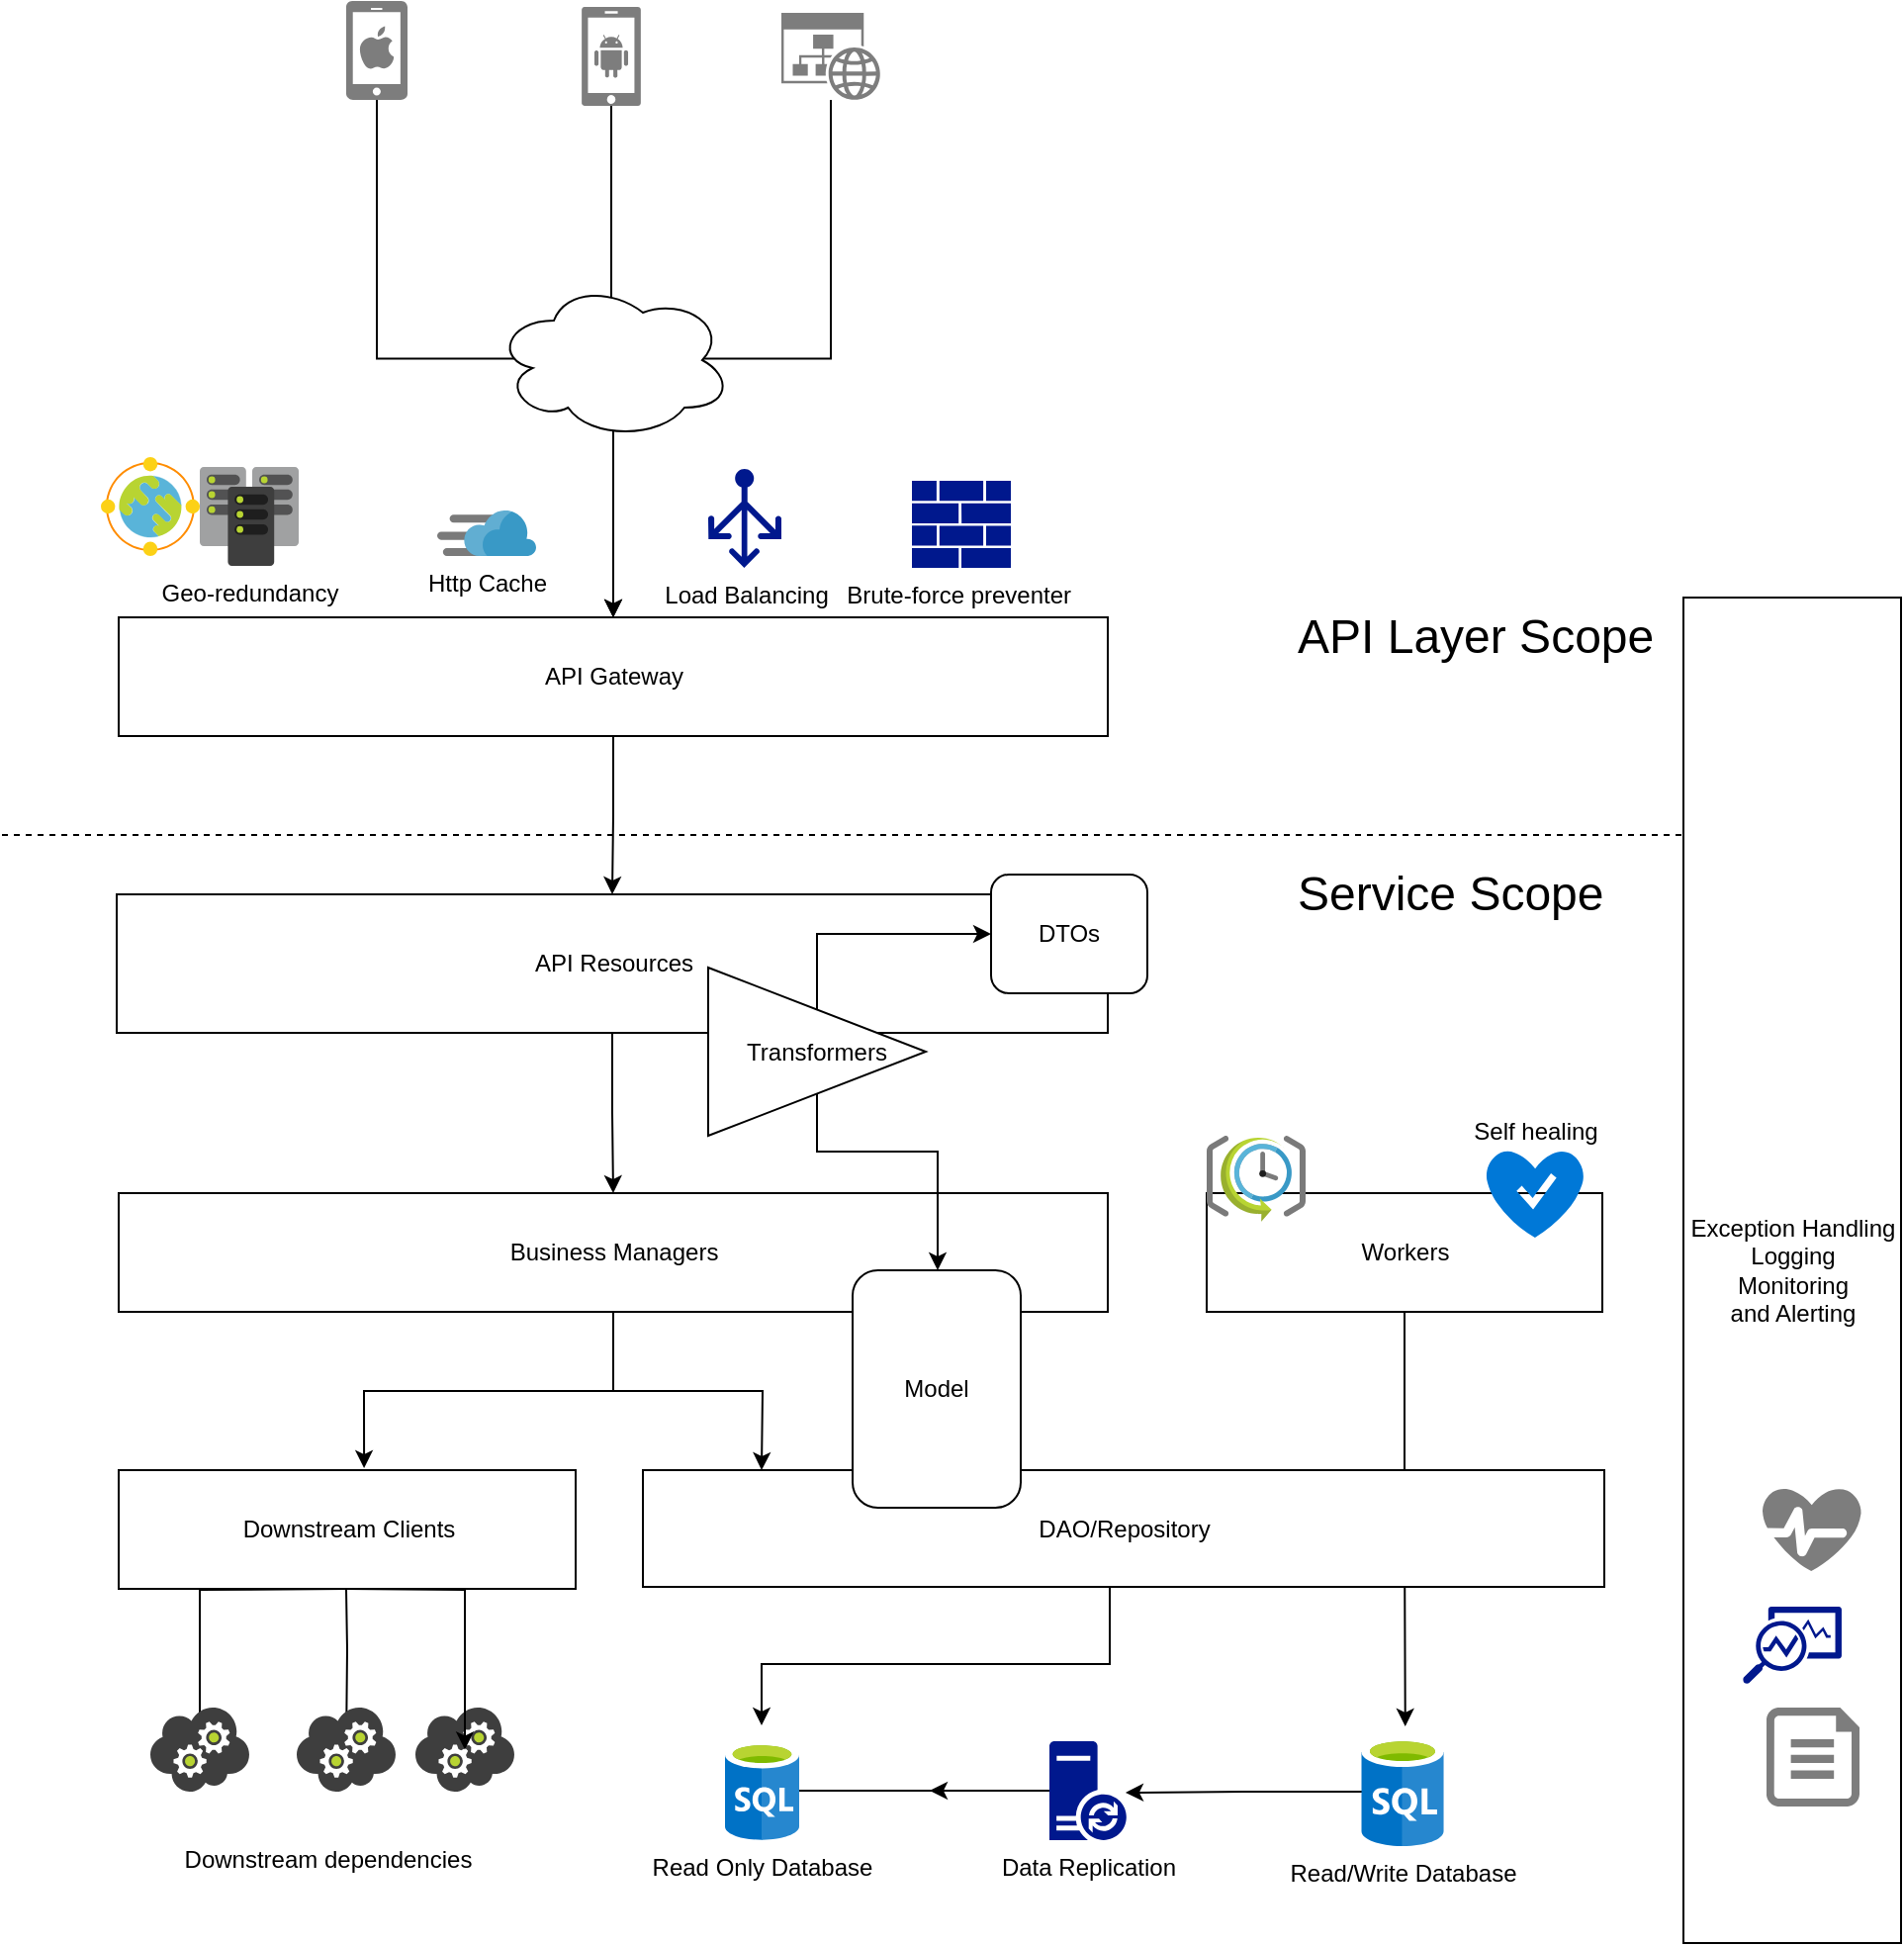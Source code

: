 <mxfile version="10.7.3" type="github"><diagram id="nhDI-zO_HNIElD1FUCaW" name="Page-1"><mxGraphModel dx="918" dy="621" grid="1" gridSize="10" guides="1" tooltips="1" connect="1" arrows="1" fold="1" page="1" pageScale="1" pageWidth="850" pageHeight="1100" math="0" shadow="0"><root><mxCell id="0"/><mxCell id="1" parent="0"/><mxCell id="p6QKR0S2DKwygrrhNa-E-15" value="" style="edgeStyle=orthogonalEdgeStyle;rounded=0;orthogonalLoop=1;jettySize=auto;html=1;" edge="1" parent="1" source="p6QKR0S2DKwygrrhNa-E-1" target="p6QKR0S2DKwygrrhNa-E-11"><mxGeometry relative="1" as="geometry"/></mxCell><mxCell id="p6QKR0S2DKwygrrhNa-E-1" value="API Gateway" style="verticalLabelPosition=middle;verticalAlign=middle;html=1;shape=mxgraph.basic.rect;fillColor=#ffffff;fillColor2=none;strokeColor=#000000;strokeWidth=1;size=20;indent=5;labelPosition=center;align=center;" vertex="1" parent="1"><mxGeometry x="59" y="330" width="500" height="60" as="geometry"/></mxCell><mxCell id="p6QKR0S2DKwygrrhNa-E-42" value="" style="edgeStyle=orthogonalEdgeStyle;rounded=0;orthogonalLoop=1;jettySize=auto;html=1;" edge="1" parent="1" source="p6QKR0S2DKwygrrhNa-E-8" target="p6QKR0S2DKwygrrhNa-E-1"><mxGeometry relative="1" as="geometry"/></mxCell><mxCell id="p6QKR0S2DKwygrrhNa-E-8" value="" style="pointerEvents=1;shadow=0;dashed=0;html=1;strokeColor=none;labelPosition=center;verticalLabelPosition=bottom;verticalAlign=top;align=center;shape=mxgraph.mscae.enterprise.iphone;fillColor=#7D7D7D;" vertex="1" parent="1"><mxGeometry x="174" y="18.5" width="31" height="50" as="geometry"/></mxCell><mxCell id="p6QKR0S2DKwygrrhNa-E-44" value="" style="edgeStyle=orthogonalEdgeStyle;rounded=0;orthogonalLoop=1;jettySize=auto;html=1;" edge="1" parent="1" source="p6QKR0S2DKwygrrhNa-E-9" target="p6QKR0S2DKwygrrhNa-E-1"><mxGeometry relative="1" as="geometry"/></mxCell><mxCell id="p6QKR0S2DKwygrrhNa-E-9" value="" style="pointerEvents=1;shadow=0;dashed=0;html=1;strokeColor=none;labelPosition=center;verticalLabelPosition=bottom;verticalAlign=top;align=center;shape=mxgraph.mscae.enterprise.android_phone;fillColor=#7D7D7D;" vertex="1" parent="1"><mxGeometry x="293" y="21.5" width="30" height="50" as="geometry"/></mxCell><mxCell id="p6QKR0S2DKwygrrhNa-E-43" value="" style="edgeStyle=orthogonalEdgeStyle;rounded=0;orthogonalLoop=1;jettySize=auto;html=1;" edge="1" parent="1" source="p6QKR0S2DKwygrrhNa-E-10" target="p6QKR0S2DKwygrrhNa-E-1"><mxGeometry relative="1" as="geometry"/></mxCell><mxCell id="p6QKR0S2DKwygrrhNa-E-10" value="" style="pointerEvents=1;shadow=0;dashed=0;html=1;strokeColor=none;labelPosition=center;verticalLabelPosition=bottom;verticalAlign=top;align=center;shape=mxgraph.mscae.enterprise.website_generic;fillColor=#7D7D7D;" vertex="1" parent="1"><mxGeometry x="394" y="24.5" width="50" height="44" as="geometry"/></mxCell><mxCell id="p6QKR0S2DKwygrrhNa-E-13" value="" style="edgeStyle=orthogonalEdgeStyle;rounded=0;orthogonalLoop=1;jettySize=auto;html=1;" edge="1" parent="1" source="p6QKR0S2DKwygrrhNa-E-11" target="p6QKR0S2DKwygrrhNa-E-12"><mxGeometry relative="1" as="geometry"/></mxCell><mxCell id="p6QKR0S2DKwygrrhNa-E-11" value="API Resources" style="verticalLabelPosition=middle;verticalAlign=middle;html=1;shape=mxgraph.basic.rect;fillColor=#ffffff;fillColor2=none;strokeColor=#000000;strokeWidth=1;size=20;indent=5;labelPosition=center;align=center;" vertex="1" parent="1"><mxGeometry x="58" y="470" width="501" height="70" as="geometry"/></mxCell><mxCell id="p6QKR0S2DKwygrrhNa-E-17" value="" style="edgeStyle=orthogonalEdgeStyle;rounded=0;orthogonalLoop=1;jettySize=auto;html=1;" edge="1" parent="1" source="p6QKR0S2DKwygrrhNa-E-12"><mxGeometry relative="1" as="geometry"><mxPoint x="384" y="761" as="targetPoint"/></mxGeometry></mxCell><mxCell id="p6QKR0S2DKwygrrhNa-E-69" style="edgeStyle=orthogonalEdgeStyle;rounded=0;orthogonalLoop=1;jettySize=auto;html=1;entryX=0.537;entryY=-0.017;entryDx=0;entryDy=0;entryPerimeter=0;" edge="1" parent="1" source="p6QKR0S2DKwygrrhNa-E-12" target="p6QKR0S2DKwygrrhNa-E-38"><mxGeometry relative="1" as="geometry"/></mxCell><mxCell id="p6QKR0S2DKwygrrhNa-E-12" value="Business Managers" style="verticalLabelPosition=middle;verticalAlign=middle;html=1;shape=mxgraph.basic.rect;fillColor=#ffffff;fillColor2=none;strokeColor=#000000;strokeWidth=1;size=20;indent=5;labelPosition=center;align=center;" vertex="1" parent="1"><mxGeometry x="59" y="621" width="500" height="60" as="geometry"/></mxCell><mxCell id="p6QKR0S2DKwygrrhNa-E-18" value="" style="aspect=fixed;html=1;perimeter=none;align=center;shadow=0;dashed=0;image;fontSize=12;image=img/lib/mscae/Cloud_Service.svg;" vertex="1" parent="1"><mxGeometry x="209" y="881" width="50" height="42.5" as="geometry"/></mxCell><mxCell id="p6QKR0S2DKwygrrhNa-E-34" value="" style="edgeStyle=orthogonalEdgeStyle;rounded=0;orthogonalLoop=1;jettySize=auto;html=1;entryX=0.987;entryY=0.52;entryDx=0;entryDy=0;entryPerimeter=0;" edge="1" parent="1" source="p6QKR0S2DKwygrrhNa-E-21" target="p6QKR0S2DKwygrrhNa-E-25"><mxGeometry relative="1" as="geometry"><mxPoint x="586" y="919.5" as="targetPoint"/></mxGeometry></mxCell><mxCell id="p6QKR0S2DKwygrrhNa-E-21" value="Read/Write Database" style="aspect=fixed;html=1;perimeter=none;align=center;shadow=0;dashed=0;image;fontSize=12;image=img/lib/mscae/SQL_Database_generic.svg;" vertex="1" parent="1"><mxGeometry x="687" y="896" width="42" height="55" as="geometry"/></mxCell><mxCell id="p6QKR0S2DKwygrrhNa-E-24" style="edgeStyle=orthogonalEdgeStyle;rounded=0;orthogonalLoop=1;jettySize=auto;html=1;entryX=0.533;entryY=-0.1;entryDx=0;entryDy=0;entryPerimeter=0;" edge="1" parent="1" source="p6QKR0S2DKwygrrhNa-E-22" target="p6QKR0S2DKwygrrhNa-E-21"><mxGeometry relative="1" as="geometry"/></mxCell><mxCell id="p6QKR0S2DKwygrrhNa-E-22" value="Workers" style="verticalLabelPosition=middle;verticalAlign=middle;html=1;shape=mxgraph.basic.rect;fillColor=#ffffff;fillColor2=none;strokeColor=#000000;strokeWidth=1;size=20;indent=5;labelPosition=center;align=center;" vertex="1" parent="1"><mxGeometry x="609" y="621" width="200" height="60" as="geometry"/></mxCell><mxCell id="p6QKR0S2DKwygrrhNa-E-27" style="edgeStyle=orthogonalEdgeStyle;rounded=0;orthogonalLoop=1;jettySize=auto;html=1;exitX=0;exitY=0.5;exitDx=0;exitDy=0;exitPerimeter=0;" edge="1" parent="1" source="p6QKR0S2DKwygrrhNa-E-25" target="p6QKR0S2DKwygrrhNa-E-26"><mxGeometry relative="1" as="geometry"/></mxCell><mxCell id="p6QKR0S2DKwygrrhNa-E-31" value="" style="edgeStyle=orthogonalEdgeStyle;rounded=0;orthogonalLoop=1;jettySize=auto;html=1;" edge="1" parent="1" source="p6QKR0S2DKwygrrhNa-E-25"><mxGeometry relative="1" as="geometry"><mxPoint x="469" y="923" as="targetPoint"/></mxGeometry></mxCell><mxCell id="p6QKR0S2DKwygrrhNa-E-25" value="Data Replication" style="pointerEvents=1;shadow=0;dashed=0;html=1;strokeColor=none;labelPosition=center;verticalLabelPosition=bottom;verticalAlign=top;align=center;shape=mxgraph.mscae.enterprise.database_synchronization;fillColor=#00188D;" vertex="1" parent="1"><mxGeometry x="529.5" y="898" width="39" height="50" as="geometry"/></mxCell><mxCell id="p6QKR0S2DKwygrrhNa-E-26" value="Read Only Database" style="aspect=fixed;html=1;perimeter=none;align=center;shadow=0;dashed=0;image;fontSize=12;image=img/lib/mscae/SQL_Database_generic.svg;" vertex="1" parent="1"><mxGeometry x="365.5" y="898" width="37.5" height="50" as="geometry"/></mxCell><mxCell id="p6QKR0S2DKwygrrhNa-E-57" style="edgeStyle=orthogonalEdgeStyle;rounded=0;orthogonalLoop=1;jettySize=auto;html=1;" edge="1" parent="1" source="p6QKR0S2DKwygrrhNa-E-35"><mxGeometry relative="1" as="geometry"><mxPoint x="384" y="890" as="targetPoint"/><Array as="points"><mxPoint x="560" y="859"/><mxPoint x="384" y="859"/></Array></mxGeometry></mxCell><mxCell id="p6QKR0S2DKwygrrhNa-E-35" value="DAO/Repository" style="verticalLabelPosition=middle;verticalAlign=middle;html=1;shape=mxgraph.basic.rect;fillColor=#ffffff;fillColor2=none;strokeColor=#000000;strokeWidth=1;size=20;indent=5;labelPosition=center;align=center;" vertex="1" parent="1"><mxGeometry x="324" y="761" width="486" height="59" as="geometry"/></mxCell><mxCell id="p6QKR0S2DKwygrrhNa-E-59" style="edgeStyle=orthogonalEdgeStyle;rounded=0;orthogonalLoop=1;jettySize=auto;html=1;entryX=0.25;entryY=0;entryDx=0;entryDy=0;" edge="1" parent="1" target="p6QKR0S2DKwygrrhNa-E-18"><mxGeometry relative="1" as="geometry"><mxPoint x="174" y="821" as="sourcePoint"/></mxGeometry></mxCell><mxCell id="p6QKR0S2DKwygrrhNa-E-62" style="edgeStyle=orthogonalEdgeStyle;rounded=0;orthogonalLoop=1;jettySize=auto;html=1;" edge="1" parent="1" target="p6QKR0S2DKwygrrhNa-E-61"><mxGeometry relative="1" as="geometry"><mxPoint x="174" y="821" as="sourcePoint"/></mxGeometry></mxCell><mxCell id="p6QKR0S2DKwygrrhNa-E-63" style="edgeStyle=orthogonalEdgeStyle;rounded=0;orthogonalLoop=1;jettySize=auto;html=1;" edge="1" parent="1" target="p6QKR0S2DKwygrrhNa-E-60"><mxGeometry relative="1" as="geometry"><mxPoint x="174" y="821" as="sourcePoint"/></mxGeometry></mxCell><mxCell id="p6QKR0S2DKwygrrhNa-E-38" value="Downstream Clients" style="verticalLabelPosition=middle;verticalAlign=middle;html=1;shape=mxgraph.basic.rect;fillColor=#ffffff;fillColor2=none;strokeColor=#000000;strokeWidth=1;size=20;indent=5;labelPosition=center;align=center;" vertex="1" parent="1"><mxGeometry x="59" y="761" width="231" height="60" as="geometry"/></mxCell><mxCell id="p6QKR0S2DKwygrrhNa-E-45" value="Brute-force preventer&amp;nbsp;" style="pointerEvents=1;shadow=0;dashed=0;html=1;strokeColor=none;labelPosition=center;verticalLabelPosition=bottom;verticalAlign=top;align=center;shape=mxgraph.mscae.enterprise.firewall;fillColor=#00188D;" vertex="1" parent="1"><mxGeometry x="460" y="261" width="50" height="44" as="geometry"/></mxCell><mxCell id="p6QKR0S2DKwygrrhNa-E-46" value="Load Balancing" style="pointerEvents=1;shadow=0;dashed=0;html=1;strokeColor=none;labelPosition=center;verticalLabelPosition=bottom;verticalAlign=top;align=center;shape=mxgraph.azure.load_balancer_generic;fillColor=#00188D;" vertex="1" parent="1"><mxGeometry x="357" y="255" width="37" height="50" as="geometry"/></mxCell><mxCell id="p6QKR0S2DKwygrrhNa-E-49" value="Http Cache" style="aspect=fixed;html=1;perimeter=none;align=center;shadow=0;dashed=0;image;fontSize=12;image=img/lib/mscae/Content_Delivery_Network.svg;" vertex="1" parent="1"><mxGeometry x="220" y="276" width="50" height="23" as="geometry"/></mxCell><mxCell id="p6QKR0S2DKwygrrhNa-E-50" value="Geo&lt;span&gt;-&lt;/span&gt;redundancy" style="aspect=fixed;html=1;perimeter=none;align=center;shadow=0;dashed=0;image;fontSize=12;image=img/lib/mscae/DirectorySync.svg;" vertex="1" parent="1"><mxGeometry x="100" y="254" width="50" height="50" as="geometry"/></mxCell><mxCell id="p6QKR0S2DKwygrrhNa-E-53" value="" style="endArrow=none;dashed=1;html=1;" edge="1" parent="1"><mxGeometry width="50" height="50" relative="1" as="geometry"><mxPoint y="440" as="sourcePoint"/><mxPoint x="850" y="440" as="targetPoint"/></mxGeometry></mxCell><mxCell id="p6QKR0S2DKwygrrhNa-E-54" value="" style="ellipse;shape=cloud;whiteSpace=wrap;html=1;" vertex="1" parent="1"><mxGeometry x="249" y="160" width="120" height="80" as="geometry"/></mxCell><mxCell id="p6QKR0S2DKwygrrhNa-E-55" value="&lt;h1&gt;&lt;span style=&quot;font-weight: normal&quot;&gt;Service Scope&lt;/span&gt;&lt;/h1&gt;" style="text;html=1;strokeColor=none;fillColor=none;spacing=5;spacingTop=-20;whiteSpace=wrap;overflow=hidden;rounded=0;" vertex="1" parent="1"><mxGeometry x="650" y="450" width="190" height="80" as="geometry"/></mxCell><mxCell id="p6QKR0S2DKwygrrhNa-E-56" value="&lt;h1&gt;&lt;span style=&quot;font-weight: normal&quot;&gt;API Layer Scope&lt;/span&gt;&lt;/h1&gt;" style="text;html=1;strokeColor=none;fillColor=none;spacing=5;spacingTop=-20;whiteSpace=wrap;overflow=hidden;rounded=0;" vertex="1" parent="1"><mxGeometry x="650" y="320" width="190" height="80" as="geometry"/></mxCell><mxCell id="p6QKR0S2DKwygrrhNa-E-60" value="" style="aspect=fixed;html=1;perimeter=none;align=center;shadow=0;dashed=0;image;fontSize=12;image=img/lib/mscae/Cloud_Service.svg;" vertex="1" parent="1"><mxGeometry x="149" y="881" width="50" height="42.5" as="geometry"/></mxCell><mxCell id="p6QKR0S2DKwygrrhNa-E-61" value="" style="aspect=fixed;html=1;perimeter=none;align=center;shadow=0;dashed=0;image;fontSize=12;image=img/lib/mscae/Cloud_Service.svg;" vertex="1" parent="1"><mxGeometry x="75" y="881" width="50" height="42.5" as="geometry"/></mxCell><mxCell id="p6QKR0S2DKwygrrhNa-E-65" value="Downstream dependencies" style="text;html=1;strokeColor=none;fillColor=none;align=center;verticalAlign=middle;whiteSpace=wrap;rounded=0;" vertex="1" parent="1"><mxGeometry x="80" y="948" width="170" height="20" as="geometry"/></mxCell><mxCell id="p6QKR0S2DKwygrrhNa-E-66" value="Model" style="rounded=1;whiteSpace=wrap;html=1;" vertex="1" parent="1"><mxGeometry x="430" y="660" width="85" height="120" as="geometry"/></mxCell><mxCell id="p6QKR0S2DKwygrrhNa-E-71" style="edgeStyle=orthogonalEdgeStyle;rounded=0;orthogonalLoop=1;jettySize=auto;html=1;" edge="1" parent="1" source="p6QKR0S2DKwygrrhNa-E-67" target="p6QKR0S2DKwygrrhNa-E-66"><mxGeometry relative="1" as="geometry"><Array as="points"><mxPoint x="412" y="600"/><mxPoint x="473" y="600"/></Array></mxGeometry></mxCell><mxCell id="p6QKR0S2DKwygrrhNa-E-76" style="edgeStyle=orthogonalEdgeStyle;rounded=0;orthogonalLoop=1;jettySize=auto;html=1;entryX=0;entryY=0.5;entryDx=0;entryDy=0;" edge="1" parent="1" source="p6QKR0S2DKwygrrhNa-E-67" target="p6QKR0S2DKwygrrhNa-E-72"><mxGeometry relative="1" as="geometry"><Array as="points"><mxPoint x="412" y="490"/></Array></mxGeometry></mxCell><mxCell id="p6QKR0S2DKwygrrhNa-E-67" value="Transformers" style="triangle;whiteSpace=wrap;html=1;labelPosition=center;verticalLabelPosition=middle;align=center;verticalAlign=middle;" vertex="1" parent="1"><mxGeometry x="357" y="507" width="110" height="85" as="geometry"/></mxCell><mxCell id="p6QKR0S2DKwygrrhNa-E-72" value="DTOs" style="rounded=1;whiteSpace=wrap;html=1;" vertex="1" parent="1"><mxGeometry x="500" y="460" width="79" height="60" as="geometry"/></mxCell><mxCell id="p6QKR0S2DKwygrrhNa-E-77" value="Self healing" style="pointerEvents=1;shadow=0;dashed=0;html=1;strokeColor=none;labelPosition=center;verticalLabelPosition=top;verticalAlign=bottom;align=center;shape=mxgraph.azure.healthy;fillColor=#0078D7;" vertex="1" parent="1"><mxGeometry x="750" y="598.5" width="50" height="45" as="geometry"/></mxCell><mxCell id="p6QKR0S2DKwygrrhNa-E-78" value="Exception Handling&lt;br&gt;Logging&lt;br&gt;Monitoring&lt;br&gt;and Alerting&lt;br&gt;" style="verticalLabelPosition=middle;verticalAlign=middle;html=1;shape=mxgraph.basic.rect;fillColor=#ffffff;fillColor2=none;strokeColor=#000000;strokeWidth=1;size=20;indent=5;labelPosition=center;align=center;" vertex="1" parent="1"><mxGeometry x="850" y="320" width="110" height="680" as="geometry"/></mxCell><mxCell id="p6QKR0S2DKwygrrhNa-E-79" value="" style="pointerEvents=1;shadow=0;dashed=0;html=1;strokeColor=none;labelPosition=center;verticalLabelPosition=bottom;verticalAlign=top;align=center;shape=mxgraph.azure.health_monitoring;fillColor=#7D7D7D;" vertex="1" parent="1"><mxGeometry x="890" y="770" width="50" height="42" as="geometry"/></mxCell><mxCell id="p6QKR0S2DKwygrrhNa-E-80" value="" style="pointerEvents=1;shadow=0;dashed=0;html=1;strokeColor=none;labelPosition=center;verticalLabelPosition=bottom;verticalAlign=top;align=center;shape=mxgraph.mscae.enterprise.monitor_running_apps;fillColor=#00188D;" vertex="1" parent="1"><mxGeometry x="880" y="830" width="50" height="39" as="geometry"/></mxCell><mxCell id="p6QKR0S2DKwygrrhNa-E-81" value="" style="pointerEvents=1;shadow=0;dashed=0;html=1;strokeColor=none;labelPosition=center;verticalLabelPosition=bottom;verticalAlign=top;align=center;shape=mxgraph.azure.file;fillColor=#7D7D7D;" vertex="1" parent="1"><mxGeometry x="892" y="881" width="47" height="50" as="geometry"/></mxCell><mxCell id="p6QKR0S2DKwygrrhNa-E-82" value="" style="aspect=fixed;html=1;perimeter=none;align=center;shadow=0;dashed=0;image;fontSize=12;image=img/lib/mscae/GeoReplicationPremium.svg;" vertex="1" parent="1"><mxGeometry x="50" y="249" width="50" height="50" as="geometry"/></mxCell><mxCell id="p6QKR0S2DKwygrrhNa-E-83" value="" style="aspect=fixed;html=1;perimeter=none;align=center;shadow=0;dashed=0;image;fontSize=12;image=img/lib/mscae/SchedulerJobCollection.svg;" vertex="1" parent="1"><mxGeometry x="609" y="592" width="50" height="43.5" as="geometry"/></mxCell></root></mxGraphModel></diagram></mxfile>